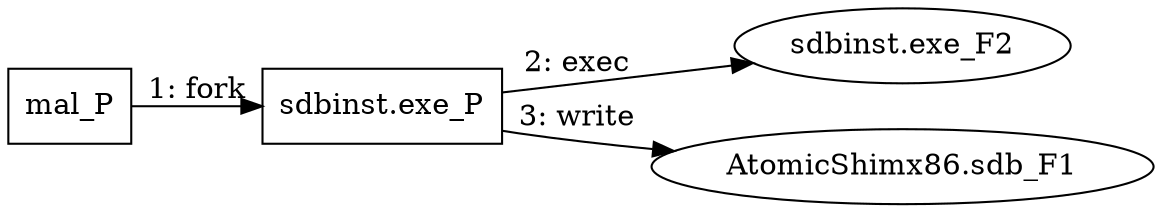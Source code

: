 digraph "T1546.011" {
rankdir="LR"
size="9"
fixedsize="false"
splines="true"
nodesep=0.3
ranksep=0
fontsize=10
overlap="scalexy"
engine= "neato"
	"mal_P" [node_type=Process shape=box]
	"sdbinst.exe_P" [node_type=Process shape=box]
	"sdbinst.exe_F2" [node_type=File shape=ellipse]
	"AtomicShimx86.sdb_F1" [node_type=File shape=ellipse]
	"mal_P" -> "sdbinst.exe_P" [label="1: fork"]
	"sdbinst.exe_P" -> "sdbinst.exe_F2" [label="2: exec"]
	"sdbinst.exe_P" -> "AtomicShimx86.sdb_F1" [label="3: write"]
}
